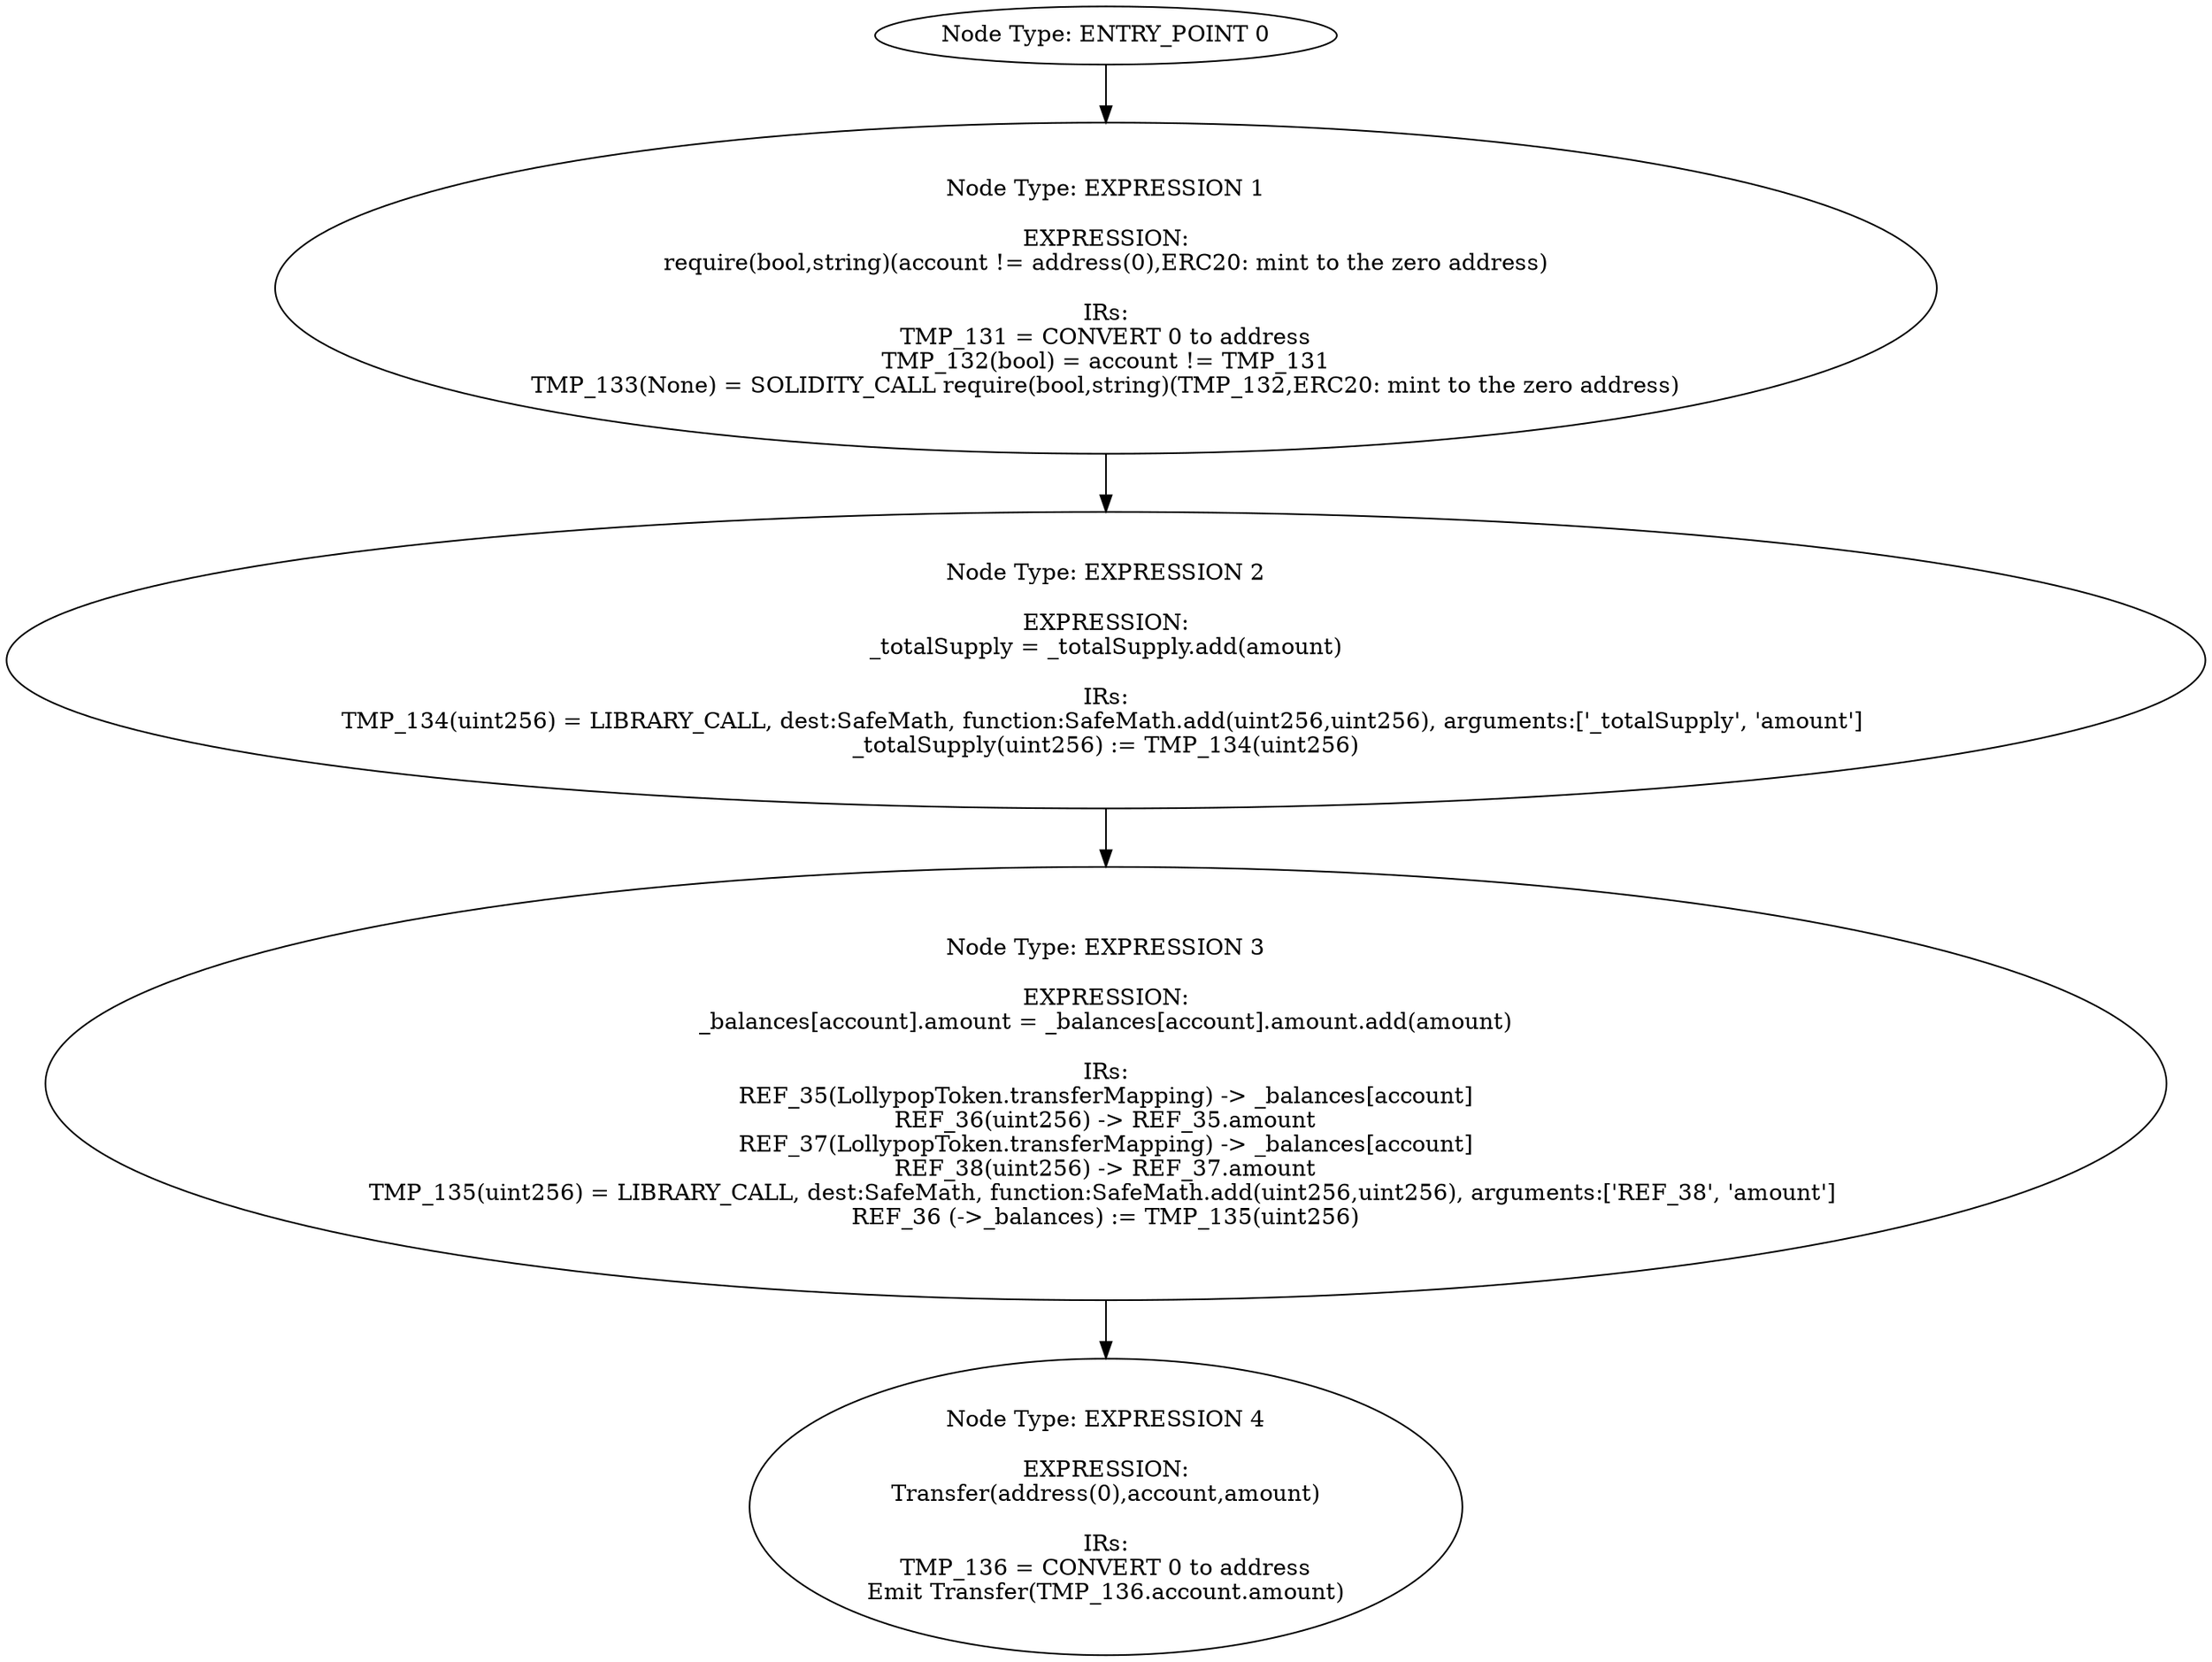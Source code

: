 digraph{
0[label="Node Type: ENTRY_POINT 0
"];
0->1;
1[label="Node Type: EXPRESSION 1

EXPRESSION:
require(bool,string)(account != address(0),ERC20: mint to the zero address)

IRs:
TMP_131 = CONVERT 0 to address
TMP_132(bool) = account != TMP_131
TMP_133(None) = SOLIDITY_CALL require(bool,string)(TMP_132,ERC20: mint to the zero address)"];
1->2;
2[label="Node Type: EXPRESSION 2

EXPRESSION:
_totalSupply = _totalSupply.add(amount)

IRs:
TMP_134(uint256) = LIBRARY_CALL, dest:SafeMath, function:SafeMath.add(uint256,uint256), arguments:['_totalSupply', 'amount'] 
_totalSupply(uint256) := TMP_134(uint256)"];
2->3;
3[label="Node Type: EXPRESSION 3

EXPRESSION:
_balances[account].amount = _balances[account].amount.add(amount)

IRs:
REF_35(LollypopToken.transferMapping) -> _balances[account]
REF_36(uint256) -> REF_35.amount
REF_37(LollypopToken.transferMapping) -> _balances[account]
REF_38(uint256) -> REF_37.amount
TMP_135(uint256) = LIBRARY_CALL, dest:SafeMath, function:SafeMath.add(uint256,uint256), arguments:['REF_38', 'amount'] 
REF_36 (->_balances) := TMP_135(uint256)"];
3->4;
4[label="Node Type: EXPRESSION 4

EXPRESSION:
Transfer(address(0),account,amount)

IRs:
TMP_136 = CONVERT 0 to address
Emit Transfer(TMP_136.account.amount)"];
}
